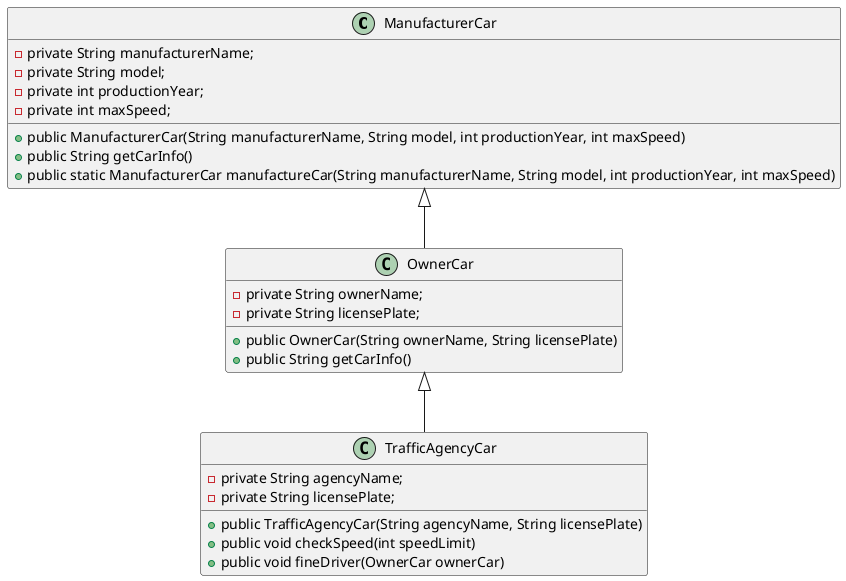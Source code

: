 @startuml
'https://plantuml.com/class-diagram
ManufacturerCar<|--OwnerCar
OwnerCar<|--TrafficAgencyCar
class ManufacturerCar {
    - private String manufacturerName;
    - private String model;
    - private int productionYear;
    - private int maxSpeed;
    + public ManufacturerCar(String manufacturerName, String model, int productionYear, int maxSpeed)
    + public String getCarInfo()
    + public static ManufacturerCar manufactureCar(String manufacturerName, String model, int productionYear, int maxSpeed)
}

class OwnerCar {
    - private String ownerName;
    - private String licensePlate;
    + public OwnerCar(String ownerName, String licensePlate)
    + public String getCarInfo()
}

class TrafficAgencyCar {
    - private String agencyName;
    - private String licensePlate;
    + public TrafficAgencyCar(String agencyName, String licensePlate)
    + public void checkSpeed(int speedLimit)
    + public void fineDriver(OwnerCar ownerCar)
}
@enduml
